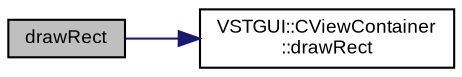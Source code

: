digraph "drawRect"
{
  bgcolor="transparent";
  edge [fontname="Arial",fontsize="9",labelfontname="Arial",labelfontsize="9"];
  node [fontname="Arial",fontsize="9",shape=record];
  rankdir="LR";
  Node1 [label="drawRect",height=0.2,width=0.4,color="black", fillcolor="grey75", style="filled" fontcolor="black"];
  Node1 -> Node2 [color="midnightblue",fontsize="9",style="solid",fontname="Arial"];
  Node2 [label="VSTGUI::CViewContainer\l::drawRect",height=0.2,width=0.4,color="black",URL="$class_v_s_t_g_u_i_1_1_c_view_container.html#a99dd83697de62a7f21167d886a94414f",tooltip="called if the view should draw itself "];
}
